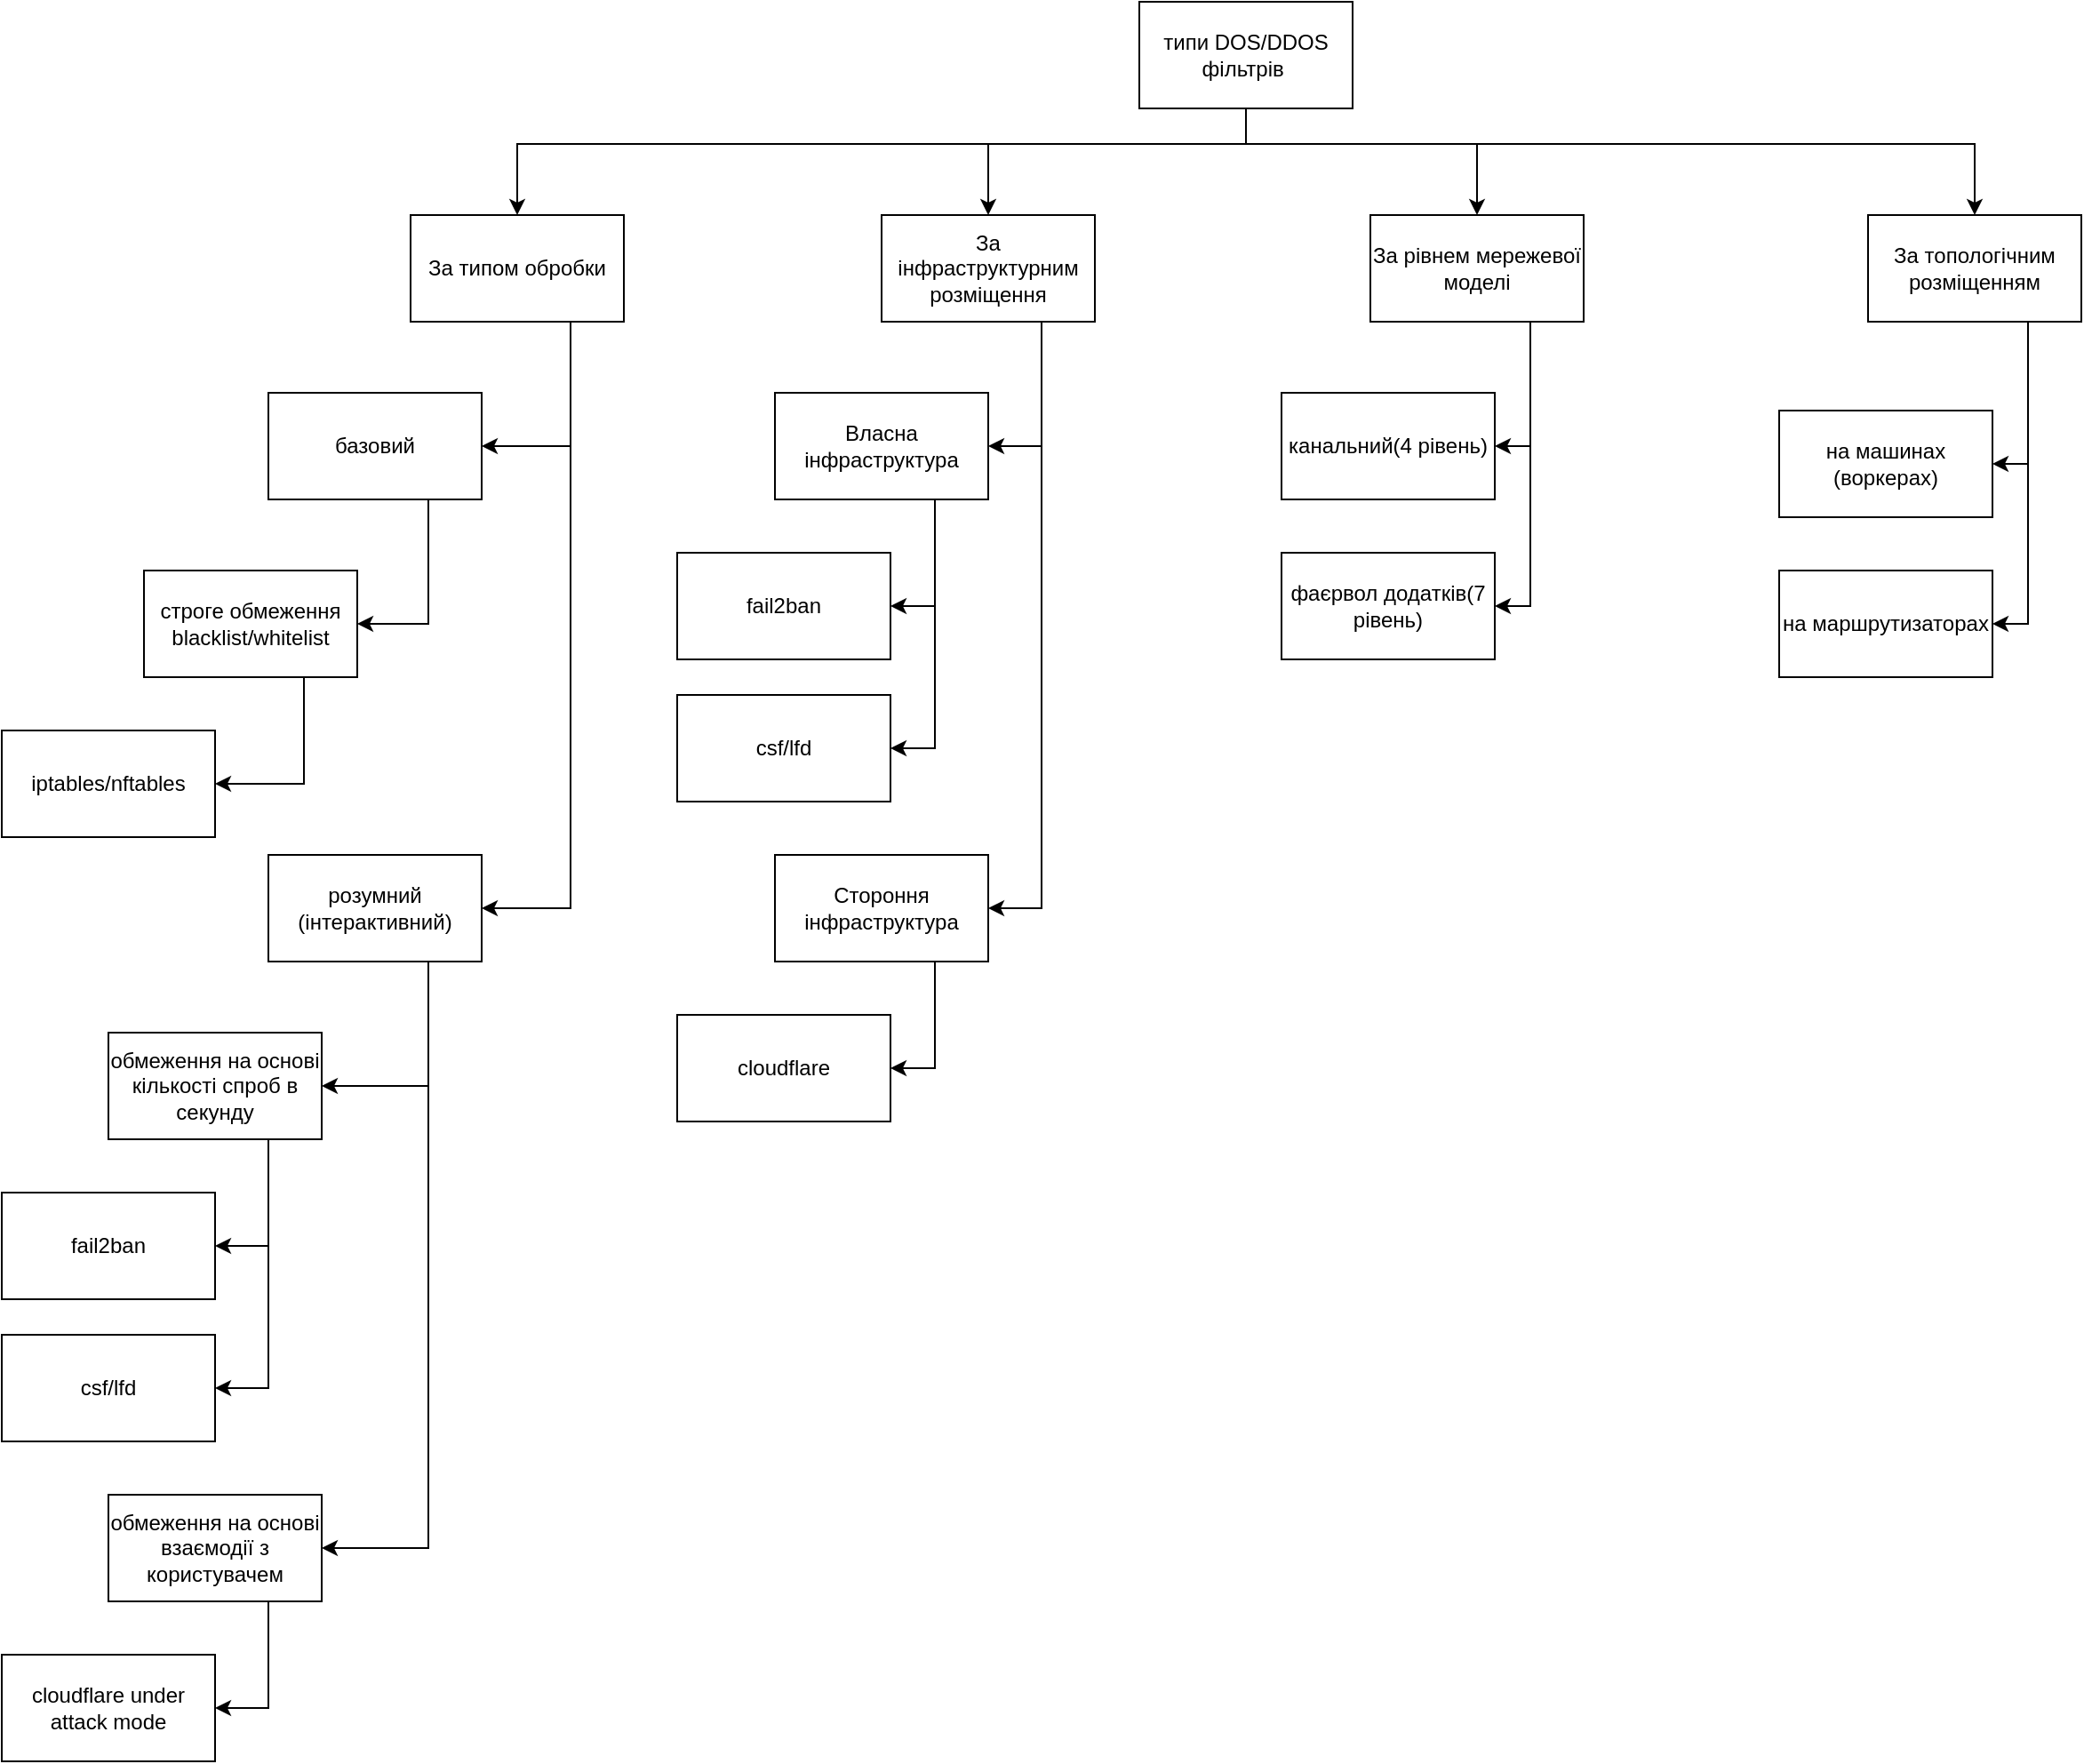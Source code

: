 <mxfile>
    <diagram id="uzu6306lYygqo8ahXogI" name="Page-1">
        <mxGraphModel dx="2825" dy="1166" grid="1" gridSize="10" guides="1" tooltips="1" connect="1" arrows="1" fold="1" page="1" pageScale="1" pageWidth="850" pageHeight="1100" math="0" shadow="0">
            <root>
                <mxCell id="0"/>
                <mxCell id="1" parent="0"/>
                <mxCell id="47" style="edgeStyle=orthogonalEdgeStyle;rounded=0;jumpStyle=none;html=1;entryX=0.5;entryY=0;entryDx=0;entryDy=0;" edge="1" parent="1" source="2" target="25">
                    <mxGeometry relative="1" as="geometry">
                        <Array as="points">
                            <mxPoint x="510" y="240"/>
                            <mxPoint x="365" y="240"/>
                        </Array>
                    </mxGeometry>
                </mxCell>
                <mxCell id="48" style="edgeStyle=orthogonalEdgeStyle;rounded=0;jumpStyle=none;html=1;entryX=0.5;entryY=0;entryDx=0;entryDy=0;" edge="1" parent="1" source="2" target="3">
                    <mxGeometry relative="1" as="geometry">
                        <Array as="points">
                            <mxPoint x="510" y="240"/>
                            <mxPoint x="100" y="240"/>
                        </Array>
                    </mxGeometry>
                </mxCell>
                <mxCell id="49" style="edgeStyle=orthogonalEdgeStyle;rounded=0;jumpStyle=none;html=1;exitX=0.5;exitY=1;exitDx=0;exitDy=0;entryX=0.5;entryY=0;entryDx=0;entryDy=0;" edge="1" parent="1" source="2" target="37">
                    <mxGeometry relative="1" as="geometry">
                        <Array as="points">
                            <mxPoint x="510" y="240"/>
                            <mxPoint x="640" y="240"/>
                        </Array>
                    </mxGeometry>
                </mxCell>
                <mxCell id="50" style="edgeStyle=orthogonalEdgeStyle;rounded=0;jumpStyle=none;html=1;entryX=0.5;entryY=0;entryDx=0;entryDy=0;" edge="1" parent="1" source="2" target="42">
                    <mxGeometry relative="1" as="geometry">
                        <Array as="points">
                            <mxPoint x="510" y="240"/>
                            <mxPoint x="920" y="240"/>
                        </Array>
                    </mxGeometry>
                </mxCell>
                <mxCell id="2" value="типи DOS/DDOS фільтрів&amp;nbsp;" style="rounded=0;whiteSpace=wrap;html=1;" vertex="1" parent="1">
                    <mxGeometry x="450" y="160" width="120" height="60" as="geometry"/>
                </mxCell>
                <mxCell id="7" style="edgeStyle=orthogonalEdgeStyle;rounded=0;jumpStyle=none;html=1;exitX=0.75;exitY=1;exitDx=0;exitDy=0;entryX=1;entryY=0.5;entryDx=0;entryDy=0;" edge="1" parent="1" source="3" target="4">
                    <mxGeometry relative="1" as="geometry"/>
                </mxCell>
                <mxCell id="11" style="edgeStyle=orthogonalEdgeStyle;rounded=0;jumpStyle=none;html=1;exitX=0.75;exitY=1;exitDx=0;exitDy=0;entryX=1;entryY=0.5;entryDx=0;entryDy=0;" edge="1" parent="1" source="3" target="10">
                    <mxGeometry relative="1" as="geometry"/>
                </mxCell>
                <mxCell id="3" value="За типом обробки" style="rounded=0;whiteSpace=wrap;html=1;" vertex="1" parent="1">
                    <mxGeometry x="40" y="280" width="120" height="60" as="geometry"/>
                </mxCell>
                <mxCell id="9" style="edgeStyle=orthogonalEdgeStyle;rounded=0;jumpStyle=none;html=1;exitX=0.75;exitY=1;exitDx=0;exitDy=0;entryX=1;entryY=0.5;entryDx=0;entryDy=0;" edge="1" parent="1" source="4" target="8">
                    <mxGeometry relative="1" as="geometry"/>
                </mxCell>
                <mxCell id="4" value="базовий" style="rounded=0;whiteSpace=wrap;html=1;" vertex="1" parent="1">
                    <mxGeometry x="-40" y="380" width="120" height="60" as="geometry"/>
                </mxCell>
                <mxCell id="16" style="edgeStyle=orthogonalEdgeStyle;rounded=0;jumpStyle=none;html=1;exitX=0.75;exitY=1;exitDx=0;exitDy=0;entryX=1;entryY=0.5;entryDx=0;entryDy=0;" edge="1" parent="1" source="8" target="14">
                    <mxGeometry relative="1" as="geometry"/>
                </mxCell>
                <mxCell id="8" value="строге обмеження&lt;br&gt;blacklist/whitelist" style="rounded=0;whiteSpace=wrap;html=1;" vertex="1" parent="1">
                    <mxGeometry x="-110" y="480" width="120" height="60" as="geometry"/>
                </mxCell>
                <mxCell id="15" style="edgeStyle=orthogonalEdgeStyle;rounded=0;jumpStyle=none;html=1;exitX=0.75;exitY=1;exitDx=0;exitDy=0;entryX=1;entryY=0.5;entryDx=0;entryDy=0;" edge="1" parent="1" source="10" target="12">
                    <mxGeometry relative="1" as="geometry"/>
                </mxCell>
                <mxCell id="22" style="edgeStyle=orthogonalEdgeStyle;rounded=0;jumpStyle=none;html=1;exitX=0.75;exitY=1;exitDx=0;exitDy=0;entryX=1;entryY=0.5;entryDx=0;entryDy=0;" edge="1" parent="1" source="10" target="21">
                    <mxGeometry relative="1" as="geometry"/>
                </mxCell>
                <mxCell id="10" value="розумний (інтерактивний)" style="rounded=0;whiteSpace=wrap;html=1;" vertex="1" parent="1">
                    <mxGeometry x="-40" y="640" width="120" height="60" as="geometry"/>
                </mxCell>
                <mxCell id="19" style="edgeStyle=orthogonalEdgeStyle;rounded=0;jumpStyle=none;html=1;exitX=0.75;exitY=1;exitDx=0;exitDy=0;entryX=1;entryY=0.5;entryDx=0;entryDy=0;" edge="1" parent="1" source="12" target="17">
                    <mxGeometry relative="1" as="geometry"/>
                </mxCell>
                <mxCell id="20" style="edgeStyle=orthogonalEdgeStyle;rounded=0;jumpStyle=none;html=1;exitX=0.75;exitY=1;exitDx=0;exitDy=0;entryX=1;entryY=0.5;entryDx=0;entryDy=0;" edge="1" parent="1" source="12" target="18">
                    <mxGeometry relative="1" as="geometry"/>
                </mxCell>
                <mxCell id="12" value="обмеження на основі кількості спроб в секунду" style="rounded=0;whiteSpace=wrap;html=1;" vertex="1" parent="1">
                    <mxGeometry x="-130" y="740" width="120" height="60" as="geometry"/>
                </mxCell>
                <mxCell id="14" value="iptables/nftables" style="rounded=0;whiteSpace=wrap;html=1;" vertex="1" parent="1">
                    <mxGeometry x="-190" y="570" width="120" height="60" as="geometry"/>
                </mxCell>
                <mxCell id="17" value="fail2ban" style="rounded=0;whiteSpace=wrap;html=1;" vertex="1" parent="1">
                    <mxGeometry x="-190" y="830" width="120" height="60" as="geometry"/>
                </mxCell>
                <mxCell id="18" value="csf/lfd" style="rounded=0;whiteSpace=wrap;html=1;" vertex="1" parent="1">
                    <mxGeometry x="-190" y="910" width="120" height="60" as="geometry"/>
                </mxCell>
                <mxCell id="24" style="edgeStyle=orthogonalEdgeStyle;rounded=0;jumpStyle=none;html=1;exitX=0.75;exitY=1;exitDx=0;exitDy=0;entryX=1;entryY=0.5;entryDx=0;entryDy=0;" edge="1" parent="1" source="21" target="23">
                    <mxGeometry relative="1" as="geometry"/>
                </mxCell>
                <mxCell id="21" value="обмеження на основі взаємодії з користувачем" style="rounded=0;whiteSpace=wrap;html=1;" vertex="1" parent="1">
                    <mxGeometry x="-130" y="1000" width="120" height="60" as="geometry"/>
                </mxCell>
                <mxCell id="23" value="cloudflare under attack mode" style="rounded=0;whiteSpace=wrap;html=1;" vertex="1" parent="1">
                    <mxGeometry x="-190" y="1090" width="120" height="60" as="geometry"/>
                </mxCell>
                <mxCell id="35" style="edgeStyle=orthogonalEdgeStyle;rounded=0;jumpStyle=none;html=1;exitX=0.75;exitY=1;exitDx=0;exitDy=0;entryX=1;entryY=0.5;entryDx=0;entryDy=0;" edge="1" parent="1" source="25" target="26">
                    <mxGeometry relative="1" as="geometry"/>
                </mxCell>
                <mxCell id="36" style="edgeStyle=orthogonalEdgeStyle;rounded=0;jumpStyle=none;html=1;exitX=0.75;exitY=1;exitDx=0;exitDy=0;entryX=1;entryY=0.5;entryDx=0;entryDy=0;" edge="1" parent="1" source="25" target="32">
                    <mxGeometry relative="1" as="geometry"/>
                </mxCell>
                <mxCell id="25" value="За інфраструктурним розміщення" style="rounded=0;whiteSpace=wrap;html=1;" vertex="1" parent="1">
                    <mxGeometry x="305" y="280" width="120" height="60" as="geometry"/>
                </mxCell>
                <mxCell id="30" style="edgeStyle=orthogonalEdgeStyle;rounded=0;jumpStyle=none;html=1;exitX=0.75;exitY=1;exitDx=0;exitDy=0;entryX=1;entryY=0.5;entryDx=0;entryDy=0;" edge="1" parent="1" source="26" target="28">
                    <mxGeometry relative="1" as="geometry"/>
                </mxCell>
                <mxCell id="31" style="edgeStyle=orthogonalEdgeStyle;rounded=0;jumpStyle=none;html=1;exitX=0.75;exitY=1;exitDx=0;exitDy=0;entryX=1;entryY=0.5;entryDx=0;entryDy=0;" edge="1" parent="1" source="26" target="29">
                    <mxGeometry relative="1" as="geometry"/>
                </mxCell>
                <mxCell id="26" value="Власна інфраструктура" style="rounded=0;whiteSpace=wrap;html=1;" vertex="1" parent="1">
                    <mxGeometry x="245" y="380" width="120" height="60" as="geometry"/>
                </mxCell>
                <mxCell id="28" value="fail2ban" style="rounded=0;whiteSpace=wrap;html=1;" vertex="1" parent="1">
                    <mxGeometry x="190" y="470" width="120" height="60" as="geometry"/>
                </mxCell>
                <mxCell id="29" value="csf/lfd" style="rounded=0;whiteSpace=wrap;html=1;" vertex="1" parent="1">
                    <mxGeometry x="190" y="550" width="120" height="60" as="geometry"/>
                </mxCell>
                <mxCell id="34" style="edgeStyle=orthogonalEdgeStyle;rounded=0;jumpStyle=none;html=1;exitX=0.75;exitY=1;exitDx=0;exitDy=0;entryX=1;entryY=0.5;entryDx=0;entryDy=0;" edge="1" parent="1" source="32" target="33">
                    <mxGeometry relative="1" as="geometry"/>
                </mxCell>
                <mxCell id="32" value="Стороння інфраструктура" style="rounded=0;whiteSpace=wrap;html=1;" vertex="1" parent="1">
                    <mxGeometry x="245" y="640" width="120" height="60" as="geometry"/>
                </mxCell>
                <mxCell id="33" value="cloudflare" style="rounded=0;whiteSpace=wrap;html=1;" vertex="1" parent="1">
                    <mxGeometry x="190" y="730" width="120" height="60" as="geometry"/>
                </mxCell>
                <mxCell id="40" style="edgeStyle=orthogonalEdgeStyle;rounded=0;jumpStyle=none;html=1;exitX=0.75;exitY=1;exitDx=0;exitDy=0;entryX=1;entryY=0.5;entryDx=0;entryDy=0;" edge="1" parent="1" source="37" target="38">
                    <mxGeometry relative="1" as="geometry"/>
                </mxCell>
                <mxCell id="41" style="edgeStyle=orthogonalEdgeStyle;rounded=0;jumpStyle=none;html=1;exitX=0.75;exitY=1;exitDx=0;exitDy=0;entryX=1;entryY=0.5;entryDx=0;entryDy=0;" edge="1" parent="1" source="37" target="39">
                    <mxGeometry relative="1" as="geometry"/>
                </mxCell>
                <mxCell id="37" value="За рівнем мережевої моделі" style="rounded=0;whiteSpace=wrap;html=1;" vertex="1" parent="1">
                    <mxGeometry x="580" y="280" width="120" height="60" as="geometry"/>
                </mxCell>
                <mxCell id="38" value="канальний(4 рівень)" style="rounded=0;whiteSpace=wrap;html=1;" vertex="1" parent="1">
                    <mxGeometry x="530" y="380" width="120" height="60" as="geometry"/>
                </mxCell>
                <mxCell id="39" value="фаєрвол додатків(7 рівень)" style="rounded=0;whiteSpace=wrap;html=1;" vertex="1" parent="1">
                    <mxGeometry x="530" y="470" width="120" height="60" as="geometry"/>
                </mxCell>
                <mxCell id="45" style="edgeStyle=orthogonalEdgeStyle;rounded=0;jumpStyle=none;html=1;exitX=0.75;exitY=1;exitDx=0;exitDy=0;entryX=1;entryY=0.5;entryDx=0;entryDy=0;" edge="1" parent="1" source="42" target="43">
                    <mxGeometry relative="1" as="geometry"/>
                </mxCell>
                <mxCell id="46" style="edgeStyle=orthogonalEdgeStyle;rounded=0;jumpStyle=none;html=1;exitX=0.75;exitY=1;exitDx=0;exitDy=0;entryX=1;entryY=0.5;entryDx=0;entryDy=0;" edge="1" parent="1" source="42" target="44">
                    <mxGeometry relative="1" as="geometry"/>
                </mxCell>
                <mxCell id="42" value="За топологічним розміщенням" style="rounded=0;whiteSpace=wrap;html=1;" vertex="1" parent="1">
                    <mxGeometry x="860" y="280" width="120" height="60" as="geometry"/>
                </mxCell>
                <mxCell id="43" value="на машинах (воркерах)" style="rounded=0;whiteSpace=wrap;html=1;" vertex="1" parent="1">
                    <mxGeometry x="810" y="390" width="120" height="60" as="geometry"/>
                </mxCell>
                <mxCell id="44" value="на маршрутизаторах" style="rounded=0;whiteSpace=wrap;html=1;" vertex="1" parent="1">
                    <mxGeometry x="810" y="480" width="120" height="60" as="geometry"/>
                </mxCell>
            </root>
        </mxGraphModel>
    </diagram>
</mxfile>